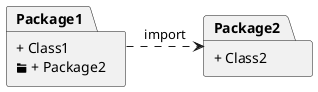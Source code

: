 @startuml
package Package1 [
  + Class1
  <&folder> + Package2
]

package Package2 [
  + Class2
]

Package1 .right.> Package2: "import"

@enduml